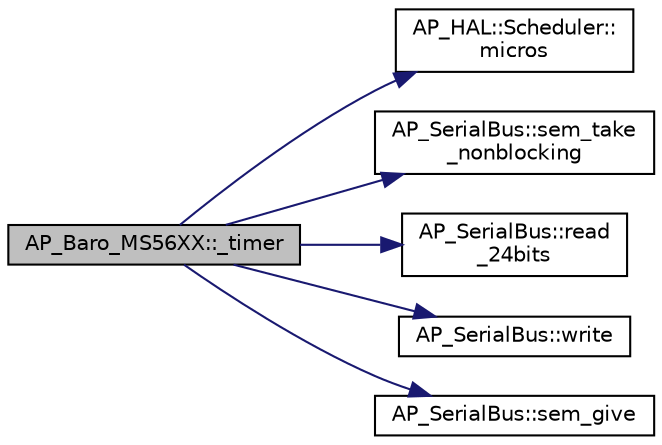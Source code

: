 digraph "AP_Baro_MS56XX::_timer"
{
 // INTERACTIVE_SVG=YES
  edge [fontname="Helvetica",fontsize="10",labelfontname="Helvetica",labelfontsize="10"];
  node [fontname="Helvetica",fontsize="10",shape=record];
  rankdir="LR";
  Node1 [label="AP_Baro_MS56XX::_timer",height=0.2,width=0.4,color="black", fillcolor="grey75", style="filled", fontcolor="black"];
  Node1 -> Node2 [color="midnightblue",fontsize="10",style="solid",fontname="Helvetica"];
  Node2 [label="AP_HAL::Scheduler::\lmicros",height=0.2,width=0.4,color="black", fillcolor="white", style="filled",URL="$classAP__HAL_1_1Scheduler.html#add46d722bfb08a16f220e63591654e46"];
  Node1 -> Node3 [color="midnightblue",fontsize="10",style="solid",fontname="Helvetica"];
  Node3 [label="AP_SerialBus::sem_take\l_nonblocking",height=0.2,width=0.4,color="black", fillcolor="white", style="filled",URL="$classAP__SerialBus.html#aa6f2ea7a630df154230bb6dd24adc541"];
  Node1 -> Node4 [color="midnightblue",fontsize="10",style="solid",fontname="Helvetica"];
  Node4 [label="AP_SerialBus::read\l_24bits",height=0.2,width=0.4,color="black", fillcolor="white", style="filled",URL="$classAP__SerialBus.html#a8eb397dd152e865e82ee5b3c5a392f5f"];
  Node1 -> Node5 [color="midnightblue",fontsize="10",style="solid",fontname="Helvetica"];
  Node5 [label="AP_SerialBus::write",height=0.2,width=0.4,color="black", fillcolor="white", style="filled",URL="$classAP__SerialBus.html#a4575e6b5994f69a9cbba8d11272c85eb"];
  Node1 -> Node6 [color="midnightblue",fontsize="10",style="solid",fontname="Helvetica"];
  Node6 [label="AP_SerialBus::sem_give",height=0.2,width=0.4,color="black", fillcolor="white", style="filled",URL="$classAP__SerialBus.html#a5f00921cf638834d5d6aabfbed6461f6"];
}
